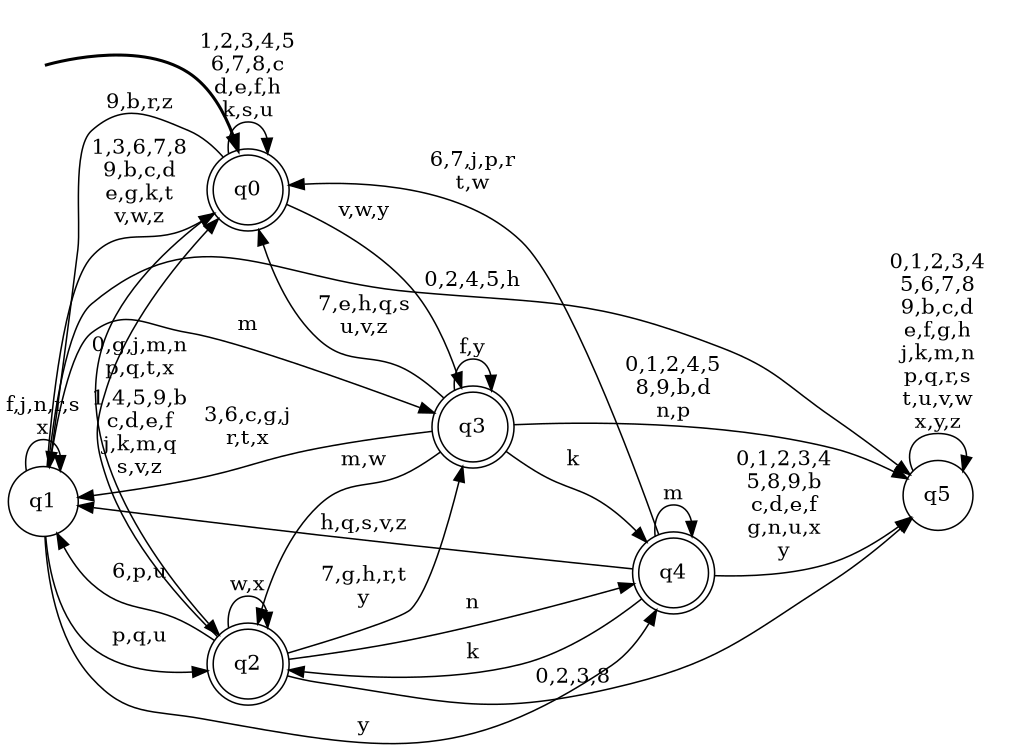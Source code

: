 digraph BlueStar {
__start0 [style = invis, shape = none, label = "", width = 0, height = 0];

rankdir=LR;
size="8,5";

s0 [style="rounded,filled", color="black", fillcolor="white" shape="doublecircle", label="q0"];
s1 [style="filled", color="black", fillcolor="white" shape="circle", label="q1"];
s2 [style="rounded,filled", color="black", fillcolor="white" shape="doublecircle", label="q2"];
s3 [style="rounded,filled", color="black", fillcolor="white" shape="doublecircle", label="q3"];
s4 [style="rounded,filled", color="black", fillcolor="white" shape="doublecircle", label="q4"];
s5 [style="filled", color="black", fillcolor="white" shape="circle", label="q5"];
subgraph cluster_main { 
	graph [pad=".75", ranksep="0.15", nodesep="0.15"];
	 style=invis; 
	__start0 -> s0 [penwidth=2];
}
s0 -> s0 [label="1,2,3,4,5\n6,7,8,c\nd,e,f,h\nk,s,u"];
s0 -> s1 [label="9,b,r,z"];
s0 -> s2 [label="0,g,j,m,n\np,q,t,x"];
s0 -> s3 [label="v,w,y"];
s1 -> s0 [label="1,3,6,7,8\n9,b,c,d\ne,g,k,t\nv,w,z"];
s1 -> s1 [label="f,j,n,r,s\nx"];
s1 -> s2 [label="p,q,u"];
s1 -> s3 [label="m"];
s1 -> s4 [label="y"];
s1 -> s5 [label="0,2,4,5,h"];
s2 -> s0 [label="1,4,5,9,b\nc,d,e,f\nj,k,m,q\ns,v,z"];
s2 -> s1 [label="6,p,u"];
s2 -> s2 [label="w,x"];
s2 -> s3 [label="7,g,h,r,t\ny"];
s2 -> s4 [label="n"];
s2 -> s5 [label="0,2,3,8"];
s3 -> s0 [label="7,e,h,q,s\nu,v,z"];
s3 -> s1 [label="3,6,c,g,j\nr,t,x"];
s3 -> s2 [label="m,w"];
s3 -> s3 [label="f,y"];
s3 -> s4 [label="k"];
s3 -> s5 [label="0,1,2,4,5\n8,9,b,d\nn,p"];
s4 -> s0 [label="6,7,j,p,r\nt,w"];
s4 -> s1 [label="h,q,s,v,z"];
s4 -> s2 [label="k"];
s4 -> s4 [label="m"];
s4 -> s5 [label="0,1,2,3,4\n5,8,9,b\nc,d,e,f\ng,n,u,x\ny"];
s5 -> s5 [label="0,1,2,3,4\n5,6,7,8\n9,b,c,d\ne,f,g,h\nj,k,m,n\np,q,r,s\nt,u,v,w\nx,y,z"];

}